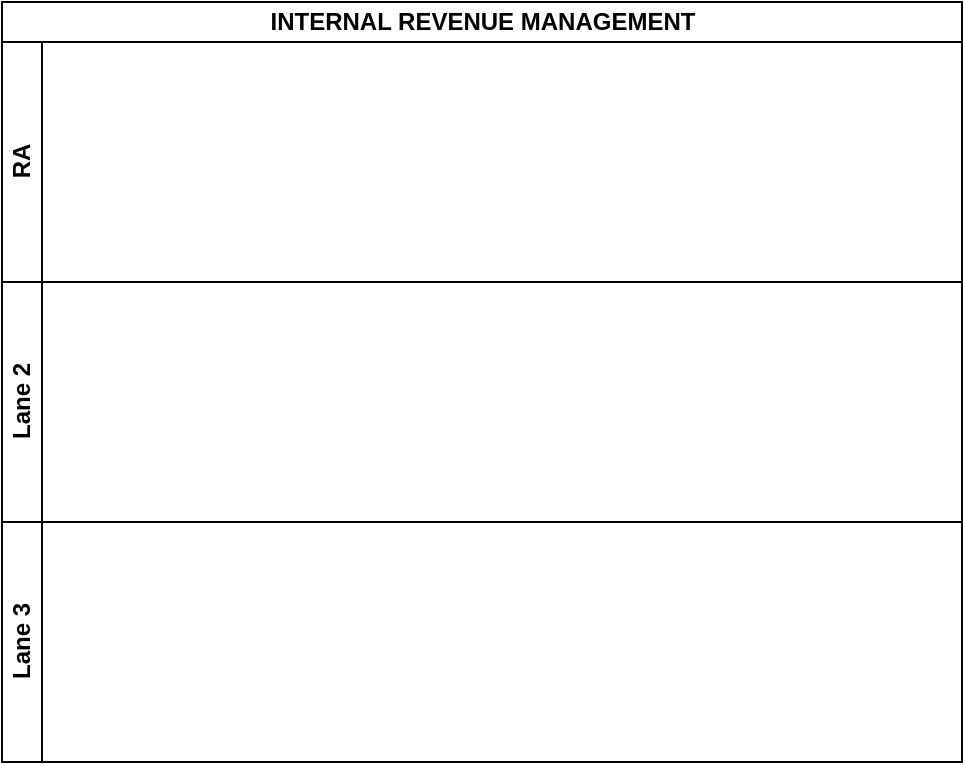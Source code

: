 <mxfile version="14.1.8" type="github">
  <diagram id="yZuaLwqFxBGLV3QHSlK5" name="Page-1">
    <mxGraphModel dx="1038" dy="547" grid="1" gridSize="10" guides="1" tooltips="1" connect="1" arrows="1" fold="1" page="1" pageScale="1" pageWidth="1169" pageHeight="827" math="0" shadow="0">
      <root>
        <mxCell id="0" />
        <mxCell id="1" parent="0" />
        <mxCell id="WxjS0sSeTSIqtQa7dZPV-1" value="INTERNAL REVENUE MANAGEMENT" style="swimlane;html=1;childLayout=stackLayout;resizeParent=1;resizeParentMax=0;horizontal=1;startSize=20;horizontalStack=0;" vertex="1" parent="1">
          <mxGeometry x="290" y="180" width="480" height="380" as="geometry" />
        </mxCell>
        <mxCell id="WxjS0sSeTSIqtQa7dZPV-2" value="RA" style="swimlane;html=1;startSize=20;horizontal=0;" vertex="1" parent="WxjS0sSeTSIqtQa7dZPV-1">
          <mxGeometry y="20" width="480" height="120" as="geometry" />
        </mxCell>
        <mxCell id="WxjS0sSeTSIqtQa7dZPV-3" value="Lane 2" style="swimlane;html=1;startSize=20;horizontal=0;" vertex="1" parent="WxjS0sSeTSIqtQa7dZPV-1">
          <mxGeometry y="140" width="480" height="120" as="geometry" />
        </mxCell>
        <mxCell id="WxjS0sSeTSIqtQa7dZPV-4" value="Lane 3" style="swimlane;html=1;startSize=20;horizontal=0;" vertex="1" parent="WxjS0sSeTSIqtQa7dZPV-1">
          <mxGeometry y="260" width="480" height="120" as="geometry" />
        </mxCell>
      </root>
    </mxGraphModel>
  </diagram>
</mxfile>
